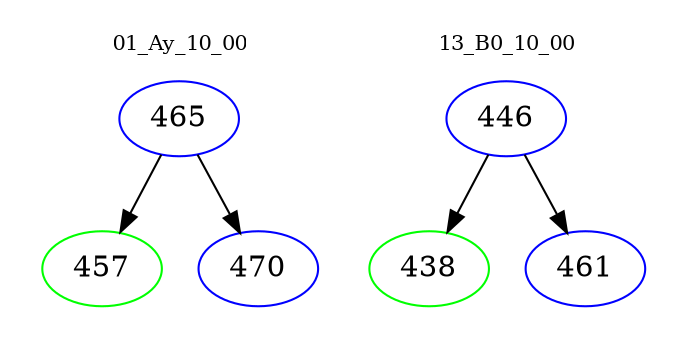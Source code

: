 digraph{
subgraph cluster_0 {
color = white
label = "01_Ay_10_00";
fontsize=10;
T0_465 [label="465", color="blue"]
T0_465 -> T0_457 [color="black"]
T0_457 [label="457", color="green"]
T0_465 -> T0_470 [color="black"]
T0_470 [label="470", color="blue"]
}
subgraph cluster_1 {
color = white
label = "13_B0_10_00";
fontsize=10;
T1_446 [label="446", color="blue"]
T1_446 -> T1_438 [color="black"]
T1_438 [label="438", color="green"]
T1_446 -> T1_461 [color="black"]
T1_461 [label="461", color="blue"]
}
}
